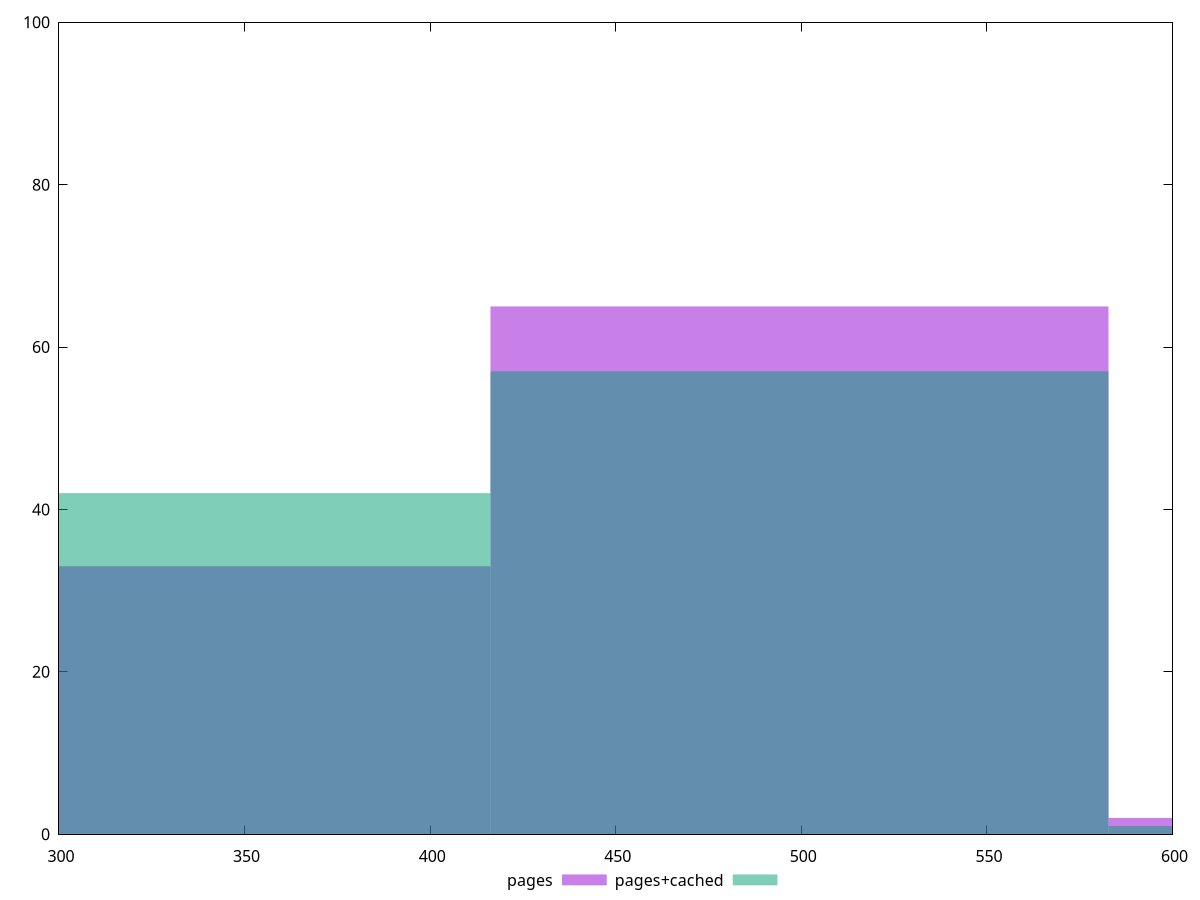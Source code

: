 reset

$pages <<EOF
499.5022904723424 65
333.0015269815616 33
666.0030539631232 2
EOF

$pagesCached <<EOF
499.5022904723424 57
333.0015269815616 42
666.0030539631232 1
EOF

set key outside below
set boxwidth 166.5007634907808
set xrange [300:600]
set yrange [0:100]
set trange [0:100]
set style fill transparent solid 0.5 noborder
set terminal svg size 640, 500 enhanced background rgb 'white'
set output "report_00018_2021-02-10T15-25-16.877Z/uses-webp-images/comparison/histogram/0_vs_1.svg"

plot $pages title "pages" with boxes, \
     $pagesCached title "pages+cached" with boxes

reset
